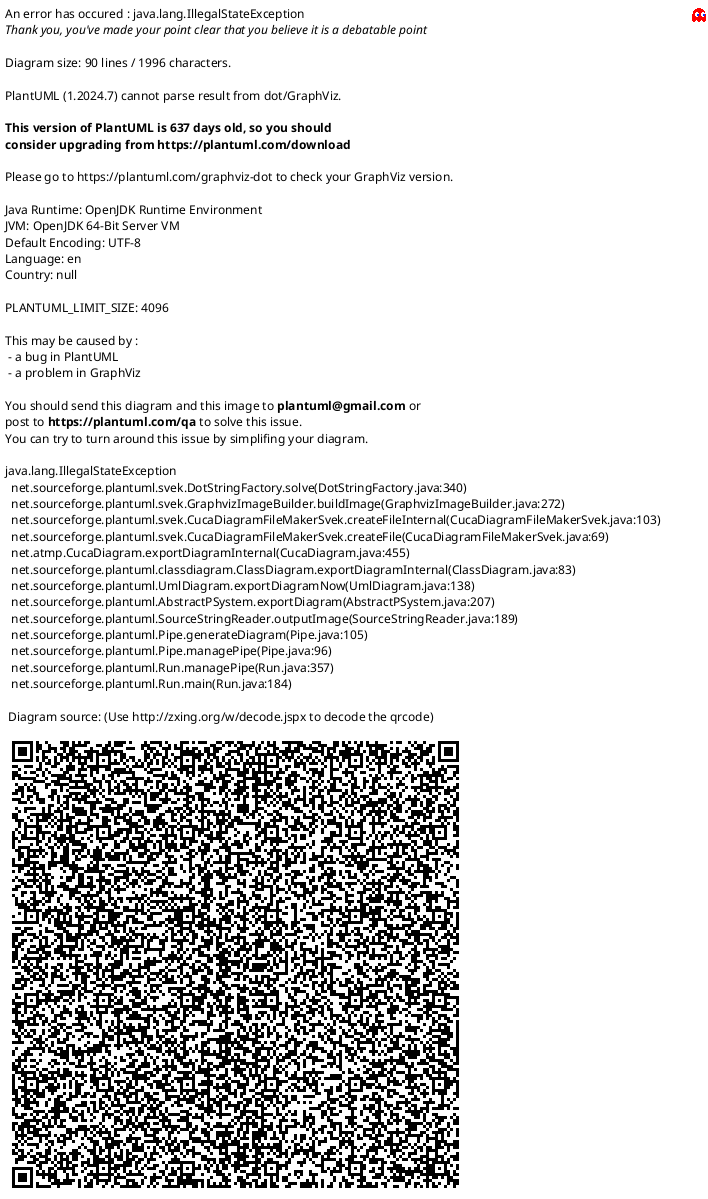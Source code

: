 @startuml AdoptAR

skinparam Linetype ortho

class User <<Model>> {
  id: number 
  email: string
  nombre: string
  apellido: string 
  password: string 
  role: ROLES
  telefono: string 
  direccion: string
  createdAt: Date
  updatedAt: Date
  deletedAt: Date
}

class CreateUsuarioDto <<DTO>> {
  email: string
  nombre: string
  apellido : string
  contrasenia : string
  telefono : string
  direccion : string
  }

class UpdateUsuarioDto <<DTO>>{
  email: string
  nombre: string
  apellido : string
  contrasenia : string
  telefono : string
  direccion : string  
  }

class QueryUsuariosDto <<DTO>>{
  q: string
  page: number
  limit: number
  sortBy: string
  sortOrder: string

  }
class UsersController <<Controller>> {

  'constructor UsersController(usersService: UsersService): UsersController

  findAll() : Promise<User[]>

  findUsuariosConFiltros(params: QueryUsuariosDto) : Promise<{ users: User[]; total: number }>

  getPerfil(id: number,req: AuthenticatedRequest): Promise<User>

  create(createUsuarioDto: CreateUsuarioDto): Promise<User>

  findOne(id: number,req: AuthenticatedRequest): Promise<User>

  getEstadisticas(id: number,req: AuthenticatedRequest) : Promise<EstadisticasUsuarioDto>

  update(id: number,UpdateUsuarioDto: UpdateUsuarioDto,req: AuthenticatedRequest) : Promise<User>

  remove(id: number, req: AuthenticatedRequest): Promise<void>

  }
/' 
note right of UsersController::create
 test
end note
'/
class UsersService <<Service>>{
  'constructor UsersService(userModel: typeof User, mascotaModel: typeof Mascota, publicacionModel: typeof Publicacion, visitaModel: typeof Visita, accesoService: AccesoService): UsersService
  findAll(): Promise<User[]> 

  findOne(id: number, usuario: JwtPayload): Promise<User> 

  findByEmail(email: string): Promise<User> 

  validarEmailUnico(email: string): Promise<void> 

  create(dto: CreateUsuarioDto): Promise<User> 

  update(id: number,dto: UpdateUsuarioDto,usuario: JwtPayload): Promise<User>

  remove(id: number, usuario: JwtPayload): Promise<void> 

  getEstadisticas(id: number,usuario: JwtPayload,): Promise<EstadisticasUsuarioDto> 
  
  findUsuariosConFiltros(params: QueryUsuariosDto,): Promise<users: User[]; total: number; totalPages: number}>
}

enum ROLES{
    ADMIN = 'Admin',
    PUBLICADOR = 'Publicador'
}

@enduml